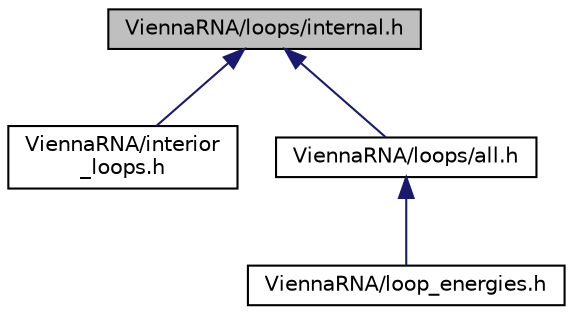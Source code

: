 digraph "ViennaRNA/loops/internal.h"
{
 // INTERACTIVE_SVG=YES
 // LATEX_PDF_SIZE
  bgcolor="transparent";
  edge [fontname="Helvetica",fontsize="10",labelfontname="Helvetica",labelfontsize="10"];
  node [fontname="Helvetica",fontsize="10",shape=record];
  Node20 [label="ViennaRNA/loops/internal.h",height=0.2,width=0.4,color="black", fillcolor="grey75", style="filled", fontcolor="black",tooltip="Energy evaluation of interior loops for MFE and partition function calculations."];
  Node20 -> Node21 [dir="back",color="midnightblue",fontsize="10",style="solid",fontname="Helvetica"];
  Node21 [label="ViennaRNA/interior\l_loops.h",height=0.2,width=0.4,color="black",URL="$interior__loops_8h.html",tooltip="Use ViennaRNA/loops/internal.h instead."];
  Node20 -> Node22 [dir="back",color="midnightblue",fontsize="10",style="solid",fontname="Helvetica"];
  Node22 [label="ViennaRNA/loops/all.h",height=0.2,width=0.4,color="black",URL="$all_8h.html",tooltip="Energy evaluation for MFE and partition function calculations."];
  Node22 -> Node23 [dir="back",color="midnightblue",fontsize="10",style="solid",fontname="Helvetica"];
  Node23 [label="ViennaRNA/loop_energies.h",height=0.2,width=0.4,color="black",URL="$loop__energies_8h.html",tooltip="Use ViennaRNA/loops/all.h instead."];
}

